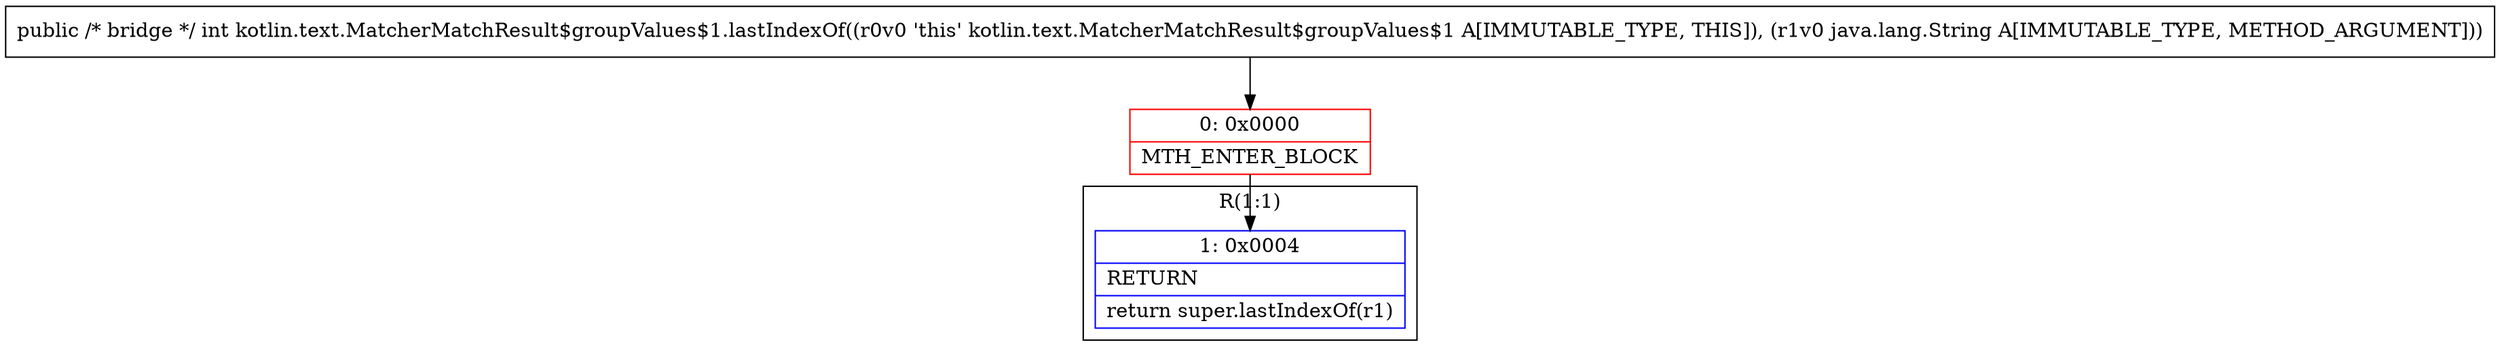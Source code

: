 digraph "CFG forkotlin.text.MatcherMatchResult$groupValues$1.lastIndexOf(Ljava\/lang\/String;)I" {
subgraph cluster_Region_956823541 {
label = "R(1:1)";
node [shape=record,color=blue];
Node_1 [shape=record,label="{1\:\ 0x0004|RETURN\l|return super.lastIndexOf(r1)\l}"];
}
Node_0 [shape=record,color=red,label="{0\:\ 0x0000|MTH_ENTER_BLOCK\l}"];
MethodNode[shape=record,label="{public \/* bridge *\/ int kotlin.text.MatcherMatchResult$groupValues$1.lastIndexOf((r0v0 'this' kotlin.text.MatcherMatchResult$groupValues$1 A[IMMUTABLE_TYPE, THIS]), (r1v0 java.lang.String A[IMMUTABLE_TYPE, METHOD_ARGUMENT])) }"];
MethodNode -> Node_0;
Node_0 -> Node_1;
}

